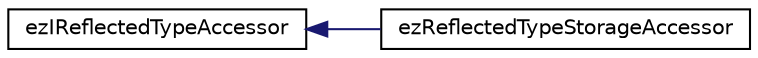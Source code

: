 digraph "Graphical Class Hierarchy"
{
 // LATEX_PDF_SIZE
  edge [fontname="Helvetica",fontsize="10",labelfontname="Helvetica",labelfontsize="10"];
  node [fontname="Helvetica",fontsize="10",shape=record];
  rankdir="LR";
  Node0 [label="ezIReflectedTypeAccessor",height=0.2,width=0.4,color="black", fillcolor="white", style="filled",URL="$d8/d81/classez_i_reflected_type_accessor.htm",tooltip="Provides access to the properties of an ezRTTI compatible data storage."];
  Node0 -> Node1 [dir="back",color="midnightblue",fontsize="10",style="solid",fontname="Helvetica"];
  Node1 [label="ezReflectedTypeStorageAccessor",height=0.2,width=0.4,color="black", fillcolor="white", style="filled",URL="$d8/d15/classez_reflected_type_storage_accessor.htm",tooltip="An ezIReflectedTypeAccessor implementation that also stores the actual data that is defined in the pa..."];
}
